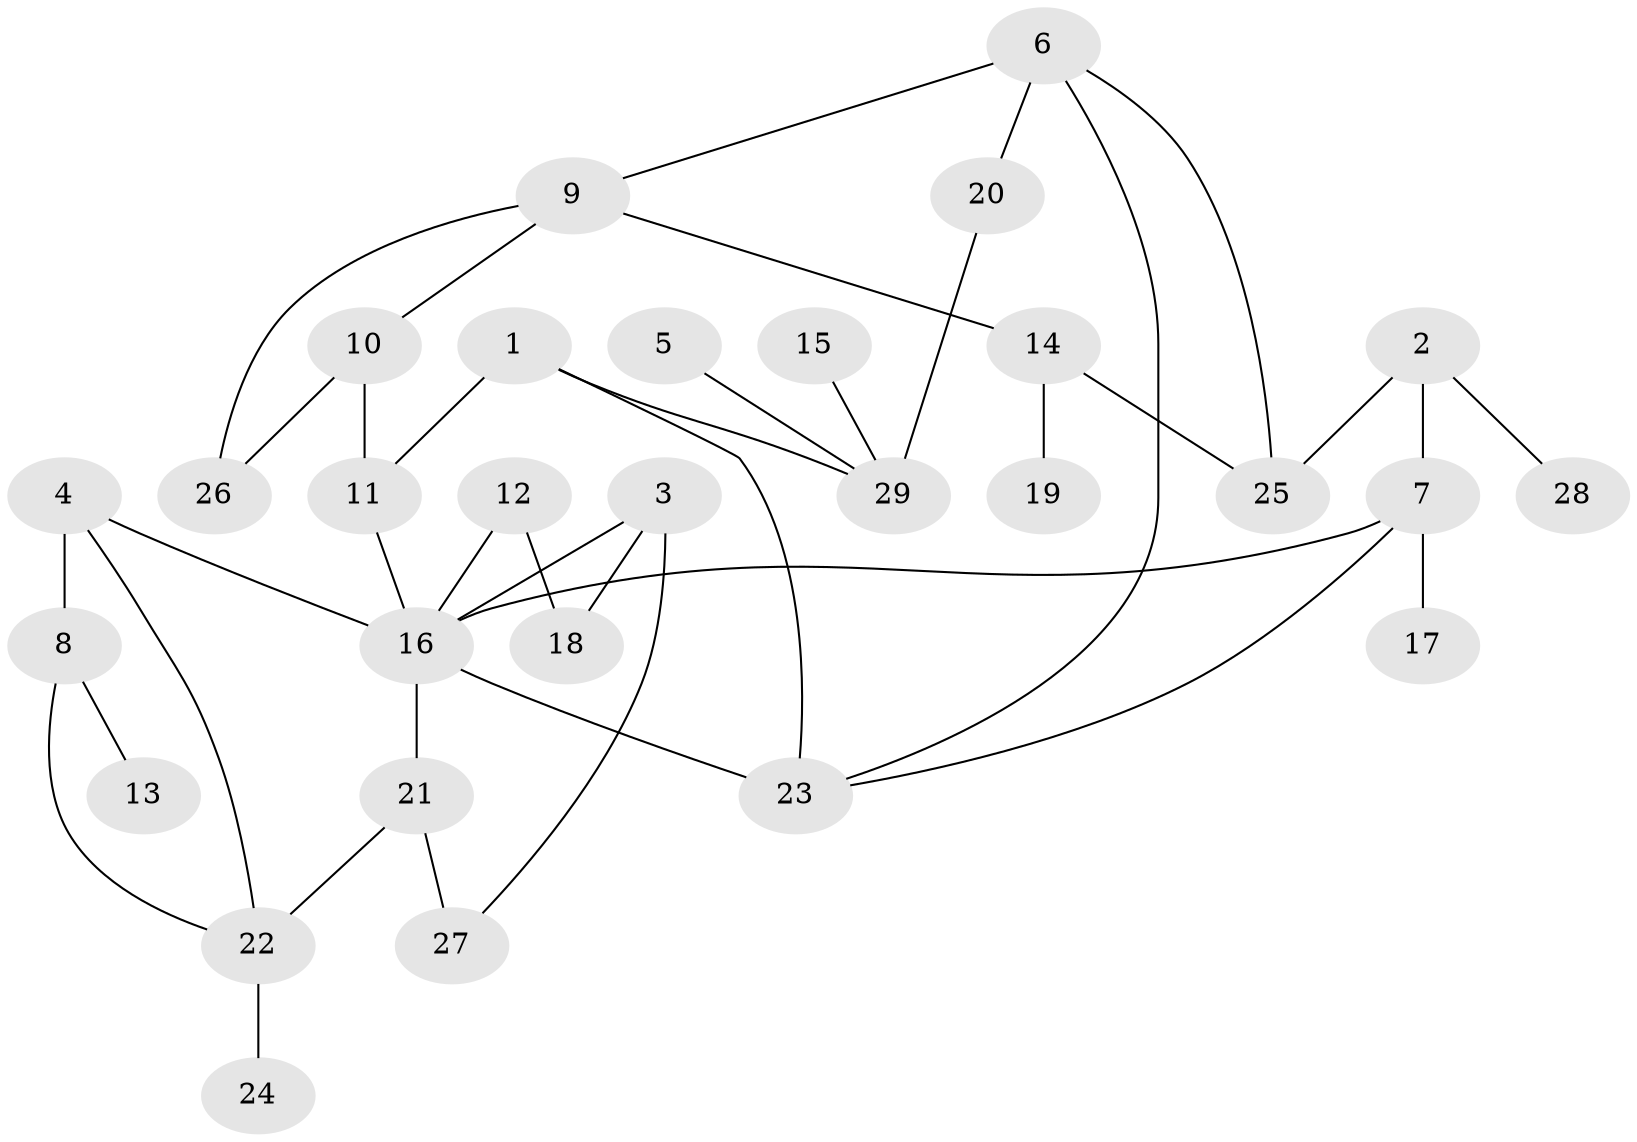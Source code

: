 // original degree distribution, {5: 0.07017543859649122, 7: 0.017543859649122806, 4: 0.05263157894736842, 3: 0.19298245614035087, 6: 0.03508771929824561, 2: 0.2807017543859649, 1: 0.3508771929824561}
// Generated by graph-tools (version 1.1) at 2025/00/03/09/25 03:00:59]
// undirected, 29 vertices, 39 edges
graph export_dot {
graph [start="1"]
  node [color=gray90,style=filled];
  1;
  2;
  3;
  4;
  5;
  6;
  7;
  8;
  9;
  10;
  11;
  12;
  13;
  14;
  15;
  16;
  17;
  18;
  19;
  20;
  21;
  22;
  23;
  24;
  25;
  26;
  27;
  28;
  29;
  1 -- 11 [weight=1.0];
  1 -- 23 [weight=1.0];
  1 -- 29 [weight=2.0];
  2 -- 7 [weight=1.0];
  2 -- 25 [weight=1.0];
  2 -- 28 [weight=1.0];
  3 -- 16 [weight=1.0];
  3 -- 18 [weight=1.0];
  3 -- 27 [weight=1.0];
  4 -- 8 [weight=1.0];
  4 -- 16 [weight=1.0];
  4 -- 22 [weight=1.0];
  5 -- 29 [weight=1.0];
  6 -- 9 [weight=1.0];
  6 -- 20 [weight=1.0];
  6 -- 23 [weight=1.0];
  6 -- 25 [weight=1.0];
  7 -- 16 [weight=1.0];
  7 -- 17 [weight=1.0];
  7 -- 23 [weight=1.0];
  8 -- 13 [weight=1.0];
  8 -- 22 [weight=1.0];
  9 -- 10 [weight=1.0];
  9 -- 14 [weight=1.0];
  9 -- 26 [weight=1.0];
  10 -- 11 [weight=1.0];
  10 -- 26 [weight=1.0];
  11 -- 16 [weight=1.0];
  12 -- 16 [weight=1.0];
  12 -- 18 [weight=1.0];
  14 -- 19 [weight=1.0];
  14 -- 25 [weight=1.0];
  15 -- 29 [weight=1.0];
  16 -- 21 [weight=1.0];
  16 -- 23 [weight=1.0];
  20 -- 29 [weight=1.0];
  21 -- 22 [weight=1.0];
  21 -- 27 [weight=1.0];
  22 -- 24 [weight=1.0];
}
